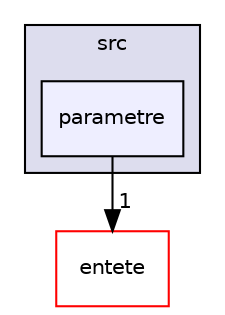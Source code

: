 digraph "src/parametre" {
  compound=true
  node [ fontsize="10", fontname="Helvetica"];
  edge [ labelfontsize="10", labelfontname="Helvetica"];
  subgraph clusterdir_68267d1309a1af8e8297ef4c3efbcdba {
    graph [ bgcolor="#ddddee", pencolor="black", label="src" fontname="Helvetica", fontsize="10", URL="dir_68267d1309a1af8e8297ef4c3efbcdba.html"]
  dir_78137b5f3e61cce6dd81f7b545ee2a21 [shape=box, label="parametre", style="filled", fillcolor="#eeeeff", pencolor="black", URL="dir_78137b5f3e61cce6dd81f7b545ee2a21.html"];
  }
  dir_2db5f1c5034b754c69755a32007f81b7 [shape=box label="entete" fillcolor="white" style="filled" color="red" URL="dir_2db5f1c5034b754c69755a32007f81b7.html"];
  dir_78137b5f3e61cce6dd81f7b545ee2a21->dir_2db5f1c5034b754c69755a32007f81b7 [headlabel="1", labeldistance=1.5 headhref="dir_000029_000001.html"];
}
